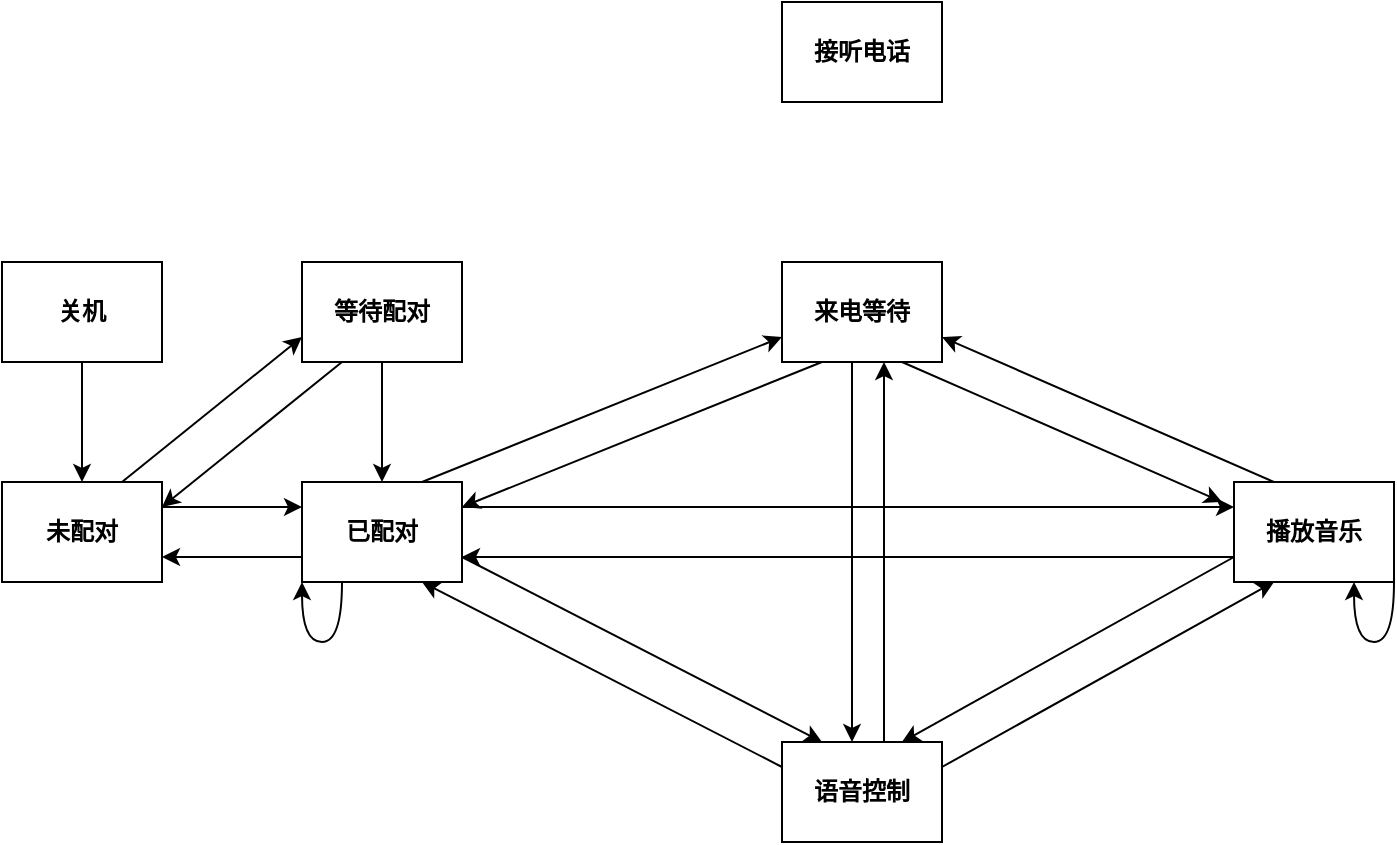 <mxfile version="13.9.1" type="github">
  <diagram id="y8Wc7SqFpUddzt1OpLMF" name="Page-1">
    <mxGraphModel dx="966" dy="865" grid="1" gridSize="10" guides="1" tooltips="1" connect="1" arrows="1" fold="1" page="1" pageScale="1" pageWidth="827" pageHeight="1169" math="0" shadow="0">
      <root>
        <mxCell id="0" />
        <mxCell id="1" parent="0" />
        <mxCell id="KZurtE-F3Z4hCcsJe6lA-5" value="" style="edgeStyle=orthogonalEdgeStyle;rounded=0;orthogonalLoop=1;jettySize=auto;html=1;" edge="1" parent="1" source="KZurtE-F3Z4hCcsJe6lA-1" target="KZurtE-F3Z4hCcsJe6lA-2">
          <mxGeometry relative="1" as="geometry" />
        </mxCell>
        <mxCell id="KZurtE-F3Z4hCcsJe6lA-1" value="&lt;b&gt;关机&lt;/b&gt;" style="rounded=0;whiteSpace=wrap;html=1;" vertex="1" parent="1">
          <mxGeometry x="30" y="220" width="80" height="50" as="geometry" />
        </mxCell>
        <mxCell id="KZurtE-F3Z4hCcsJe6lA-6" style="edgeStyle=orthogonalEdgeStyle;rounded=0;orthogonalLoop=1;jettySize=auto;html=1;exitX=1;exitY=0.25;exitDx=0;exitDy=0;entryX=0;entryY=0.25;entryDx=0;entryDy=0;" edge="1" parent="1" source="KZurtE-F3Z4hCcsJe6lA-2" target="KZurtE-F3Z4hCcsJe6lA-4">
          <mxGeometry relative="1" as="geometry" />
        </mxCell>
        <mxCell id="KZurtE-F3Z4hCcsJe6lA-8" style="rounded=0;orthogonalLoop=1;jettySize=auto;html=1;exitX=0.75;exitY=0;exitDx=0;exitDy=0;entryX=0;entryY=0.75;entryDx=0;entryDy=0;" edge="1" parent="1" source="KZurtE-F3Z4hCcsJe6lA-2" target="KZurtE-F3Z4hCcsJe6lA-3">
          <mxGeometry relative="1" as="geometry" />
        </mxCell>
        <mxCell id="KZurtE-F3Z4hCcsJe6lA-2" value="&lt;b&gt;未配对&lt;/b&gt;" style="rounded=0;whiteSpace=wrap;html=1;" vertex="1" parent="1">
          <mxGeometry x="30" y="330" width="80" height="50" as="geometry" />
        </mxCell>
        <mxCell id="KZurtE-F3Z4hCcsJe6lA-9" style="edgeStyle=none;rounded=0;orthogonalLoop=1;jettySize=auto;html=1;exitX=0.25;exitY=1;exitDx=0;exitDy=0;entryX=1;entryY=0.25;entryDx=0;entryDy=0;" edge="1" parent="1" source="KZurtE-F3Z4hCcsJe6lA-3" target="KZurtE-F3Z4hCcsJe6lA-2">
          <mxGeometry relative="1" as="geometry" />
        </mxCell>
        <mxCell id="KZurtE-F3Z4hCcsJe6lA-10" value="" style="edgeStyle=none;rounded=0;orthogonalLoop=1;jettySize=auto;html=1;" edge="1" parent="1" source="KZurtE-F3Z4hCcsJe6lA-3" target="KZurtE-F3Z4hCcsJe6lA-4">
          <mxGeometry relative="1" as="geometry" />
        </mxCell>
        <mxCell id="KZurtE-F3Z4hCcsJe6lA-3" value="&lt;b&gt;等待配对&lt;/b&gt;" style="rounded=0;whiteSpace=wrap;html=1;" vertex="1" parent="1">
          <mxGeometry x="180" y="220" width="80" height="50" as="geometry" />
        </mxCell>
        <mxCell id="KZurtE-F3Z4hCcsJe6lA-7" style="edgeStyle=orthogonalEdgeStyle;rounded=0;orthogonalLoop=1;jettySize=auto;html=1;exitX=0;exitY=0.75;exitDx=0;exitDy=0;entryX=1;entryY=0.75;entryDx=0;entryDy=0;" edge="1" parent="1" source="KZurtE-F3Z4hCcsJe6lA-4" target="KZurtE-F3Z4hCcsJe6lA-2">
          <mxGeometry relative="1" as="geometry" />
        </mxCell>
        <mxCell id="KZurtE-F3Z4hCcsJe6lA-13" style="edgeStyle=orthogonalEdgeStyle;curved=1;rounded=0;orthogonalLoop=1;jettySize=auto;html=1;exitX=0.25;exitY=1;exitDx=0;exitDy=0;entryX=0;entryY=1;entryDx=0;entryDy=0;" edge="1" parent="1" source="KZurtE-F3Z4hCcsJe6lA-4" target="KZurtE-F3Z4hCcsJe6lA-4">
          <mxGeometry relative="1" as="geometry">
            <mxPoint x="180" y="480" as="targetPoint" />
            <Array as="points">
              <mxPoint x="200" y="410" />
              <mxPoint x="180" y="410" />
            </Array>
          </mxGeometry>
        </mxCell>
        <mxCell id="KZurtE-F3Z4hCcsJe6lA-16" style="edgeStyle=orthogonalEdgeStyle;curved=1;rounded=0;orthogonalLoop=1;jettySize=auto;html=1;exitX=1;exitY=0.25;exitDx=0;exitDy=0;entryX=0;entryY=0.25;entryDx=0;entryDy=0;" edge="1" parent="1" source="KZurtE-F3Z4hCcsJe6lA-4" target="KZurtE-F3Z4hCcsJe6lA-15">
          <mxGeometry relative="1" as="geometry" />
        </mxCell>
        <mxCell id="KZurtE-F3Z4hCcsJe6lA-21" style="rounded=0;orthogonalLoop=1;jettySize=auto;html=1;exitX=1;exitY=0.75;exitDx=0;exitDy=0;entryX=0.25;entryY=0;entryDx=0;entryDy=0;" edge="1" parent="1" source="KZurtE-F3Z4hCcsJe6lA-4" target="KZurtE-F3Z4hCcsJe6lA-14">
          <mxGeometry relative="1" as="geometry" />
        </mxCell>
        <mxCell id="KZurtE-F3Z4hCcsJe6lA-26" style="edgeStyle=none;rounded=0;orthogonalLoop=1;jettySize=auto;html=1;exitX=0.75;exitY=0;exitDx=0;exitDy=0;entryX=0;entryY=0.75;entryDx=0;entryDy=0;" edge="1" parent="1" source="KZurtE-F3Z4hCcsJe6lA-4" target="KZurtE-F3Z4hCcsJe6lA-25">
          <mxGeometry relative="1" as="geometry" />
        </mxCell>
        <mxCell id="KZurtE-F3Z4hCcsJe6lA-4" value="&lt;b&gt;已配对&lt;/b&gt;" style="rounded=0;whiteSpace=wrap;html=1;" vertex="1" parent="1">
          <mxGeometry x="180" y="330" width="80" height="50" as="geometry" />
        </mxCell>
        <mxCell id="KZurtE-F3Z4hCcsJe6lA-22" style="edgeStyle=none;rounded=0;orthogonalLoop=1;jettySize=auto;html=1;exitX=0;exitY=0.25;exitDx=0;exitDy=0;entryX=0.75;entryY=1;entryDx=0;entryDy=0;" edge="1" parent="1" source="KZurtE-F3Z4hCcsJe6lA-14" target="KZurtE-F3Z4hCcsJe6lA-4">
          <mxGeometry relative="1" as="geometry" />
        </mxCell>
        <mxCell id="KZurtE-F3Z4hCcsJe6lA-24" style="edgeStyle=none;rounded=0;orthogonalLoop=1;jettySize=auto;html=1;exitX=1;exitY=0.25;exitDx=0;exitDy=0;entryX=0.25;entryY=1;entryDx=0;entryDy=0;" edge="1" parent="1" source="KZurtE-F3Z4hCcsJe6lA-14" target="KZurtE-F3Z4hCcsJe6lA-15">
          <mxGeometry relative="1" as="geometry" />
        </mxCell>
        <mxCell id="KZurtE-F3Z4hCcsJe6lA-30" style="edgeStyle=none;rounded=0;orthogonalLoop=1;jettySize=auto;html=1;exitX=0.75;exitY=0;exitDx=0;exitDy=0;entryX=0.75;entryY=1;entryDx=0;entryDy=0;" edge="1" parent="1">
          <mxGeometry relative="1" as="geometry">
            <mxPoint x="471" y="460" as="sourcePoint" />
            <mxPoint x="471" y="270" as="targetPoint" />
          </mxGeometry>
        </mxCell>
        <mxCell id="KZurtE-F3Z4hCcsJe6lA-14" value="&lt;b&gt;语音控制&lt;/b&gt;" style="rounded=0;whiteSpace=wrap;html=1;" vertex="1" parent="1">
          <mxGeometry x="420" y="460" width="80" height="50" as="geometry" />
        </mxCell>
        <mxCell id="KZurtE-F3Z4hCcsJe6lA-17" style="edgeStyle=orthogonalEdgeStyle;curved=1;rounded=0;orthogonalLoop=1;jettySize=auto;html=1;exitX=0;exitY=0.75;exitDx=0;exitDy=0;entryX=1;entryY=0.75;entryDx=0;entryDy=0;" edge="1" parent="1" source="KZurtE-F3Z4hCcsJe6lA-15" target="KZurtE-F3Z4hCcsJe6lA-4">
          <mxGeometry relative="1" as="geometry" />
        </mxCell>
        <mxCell id="KZurtE-F3Z4hCcsJe6lA-23" style="edgeStyle=none;rounded=0;orthogonalLoop=1;jettySize=auto;html=1;exitX=0;exitY=0.75;exitDx=0;exitDy=0;entryX=0.75;entryY=0;entryDx=0;entryDy=0;" edge="1" parent="1" source="KZurtE-F3Z4hCcsJe6lA-15" target="KZurtE-F3Z4hCcsJe6lA-14">
          <mxGeometry relative="1" as="geometry" />
        </mxCell>
        <mxCell id="KZurtE-F3Z4hCcsJe6lA-28" style="edgeStyle=none;rounded=0;orthogonalLoop=1;jettySize=auto;html=1;exitX=0.25;exitY=0;exitDx=0;exitDy=0;entryX=1;entryY=0.75;entryDx=0;entryDy=0;" edge="1" parent="1" source="KZurtE-F3Z4hCcsJe6lA-15" target="KZurtE-F3Z4hCcsJe6lA-25">
          <mxGeometry relative="1" as="geometry" />
        </mxCell>
        <mxCell id="KZurtE-F3Z4hCcsJe6lA-15" value="&lt;b&gt;播放音乐&lt;/b&gt;" style="rounded=0;whiteSpace=wrap;html=1;" vertex="1" parent="1">
          <mxGeometry x="646" y="330" width="80" height="50" as="geometry" />
        </mxCell>
        <mxCell id="KZurtE-F3Z4hCcsJe6lA-18" style="edgeStyle=orthogonalEdgeStyle;curved=1;rounded=0;orthogonalLoop=1;jettySize=auto;html=1;exitX=0.25;exitY=1;exitDx=0;exitDy=0;entryX=0;entryY=1;entryDx=0;entryDy=0;" edge="1" parent="1">
          <mxGeometry relative="1" as="geometry">
            <mxPoint x="706" y="380" as="targetPoint" />
            <mxPoint x="726" y="380" as="sourcePoint" />
            <Array as="points">
              <mxPoint x="726" y="410" />
              <mxPoint x="706" y="410" />
            </Array>
          </mxGeometry>
        </mxCell>
        <mxCell id="KZurtE-F3Z4hCcsJe6lA-27" style="edgeStyle=none;rounded=0;orthogonalLoop=1;jettySize=auto;html=1;exitX=0.25;exitY=1;exitDx=0;exitDy=0;entryX=1;entryY=0.25;entryDx=0;entryDy=0;" edge="1" parent="1" source="KZurtE-F3Z4hCcsJe6lA-25" target="KZurtE-F3Z4hCcsJe6lA-4">
          <mxGeometry relative="1" as="geometry" />
        </mxCell>
        <mxCell id="KZurtE-F3Z4hCcsJe6lA-29" style="edgeStyle=none;rounded=0;orthogonalLoop=1;jettySize=auto;html=1;exitX=0.75;exitY=1;exitDx=0;exitDy=0;" edge="1" parent="1" source="KZurtE-F3Z4hCcsJe6lA-25">
          <mxGeometry relative="1" as="geometry">
            <mxPoint x="640" y="340" as="targetPoint" />
          </mxGeometry>
        </mxCell>
        <mxCell id="KZurtE-F3Z4hCcsJe6lA-31" style="edgeStyle=none;rounded=0;orthogonalLoop=1;jettySize=auto;html=1;exitX=0.25;exitY=1;exitDx=0;exitDy=0;entryX=0.25;entryY=0;entryDx=0;entryDy=0;" edge="1" parent="1">
          <mxGeometry relative="1" as="geometry">
            <mxPoint x="455" y="270" as="sourcePoint" />
            <mxPoint x="455" y="460" as="targetPoint" />
          </mxGeometry>
        </mxCell>
        <mxCell id="KZurtE-F3Z4hCcsJe6lA-25" value="&lt;b&gt;来电等待&lt;/b&gt;" style="rounded=0;whiteSpace=wrap;html=1;" vertex="1" parent="1">
          <mxGeometry x="420" y="220" width="80" height="50" as="geometry" />
        </mxCell>
        <mxCell id="KZurtE-F3Z4hCcsJe6lA-32" value="&lt;b&gt;接听电话&lt;/b&gt;" style="rounded=0;whiteSpace=wrap;html=1;" vertex="1" parent="1">
          <mxGeometry x="420" y="90" width="80" height="50" as="geometry" />
        </mxCell>
      </root>
    </mxGraphModel>
  </diagram>
</mxfile>
